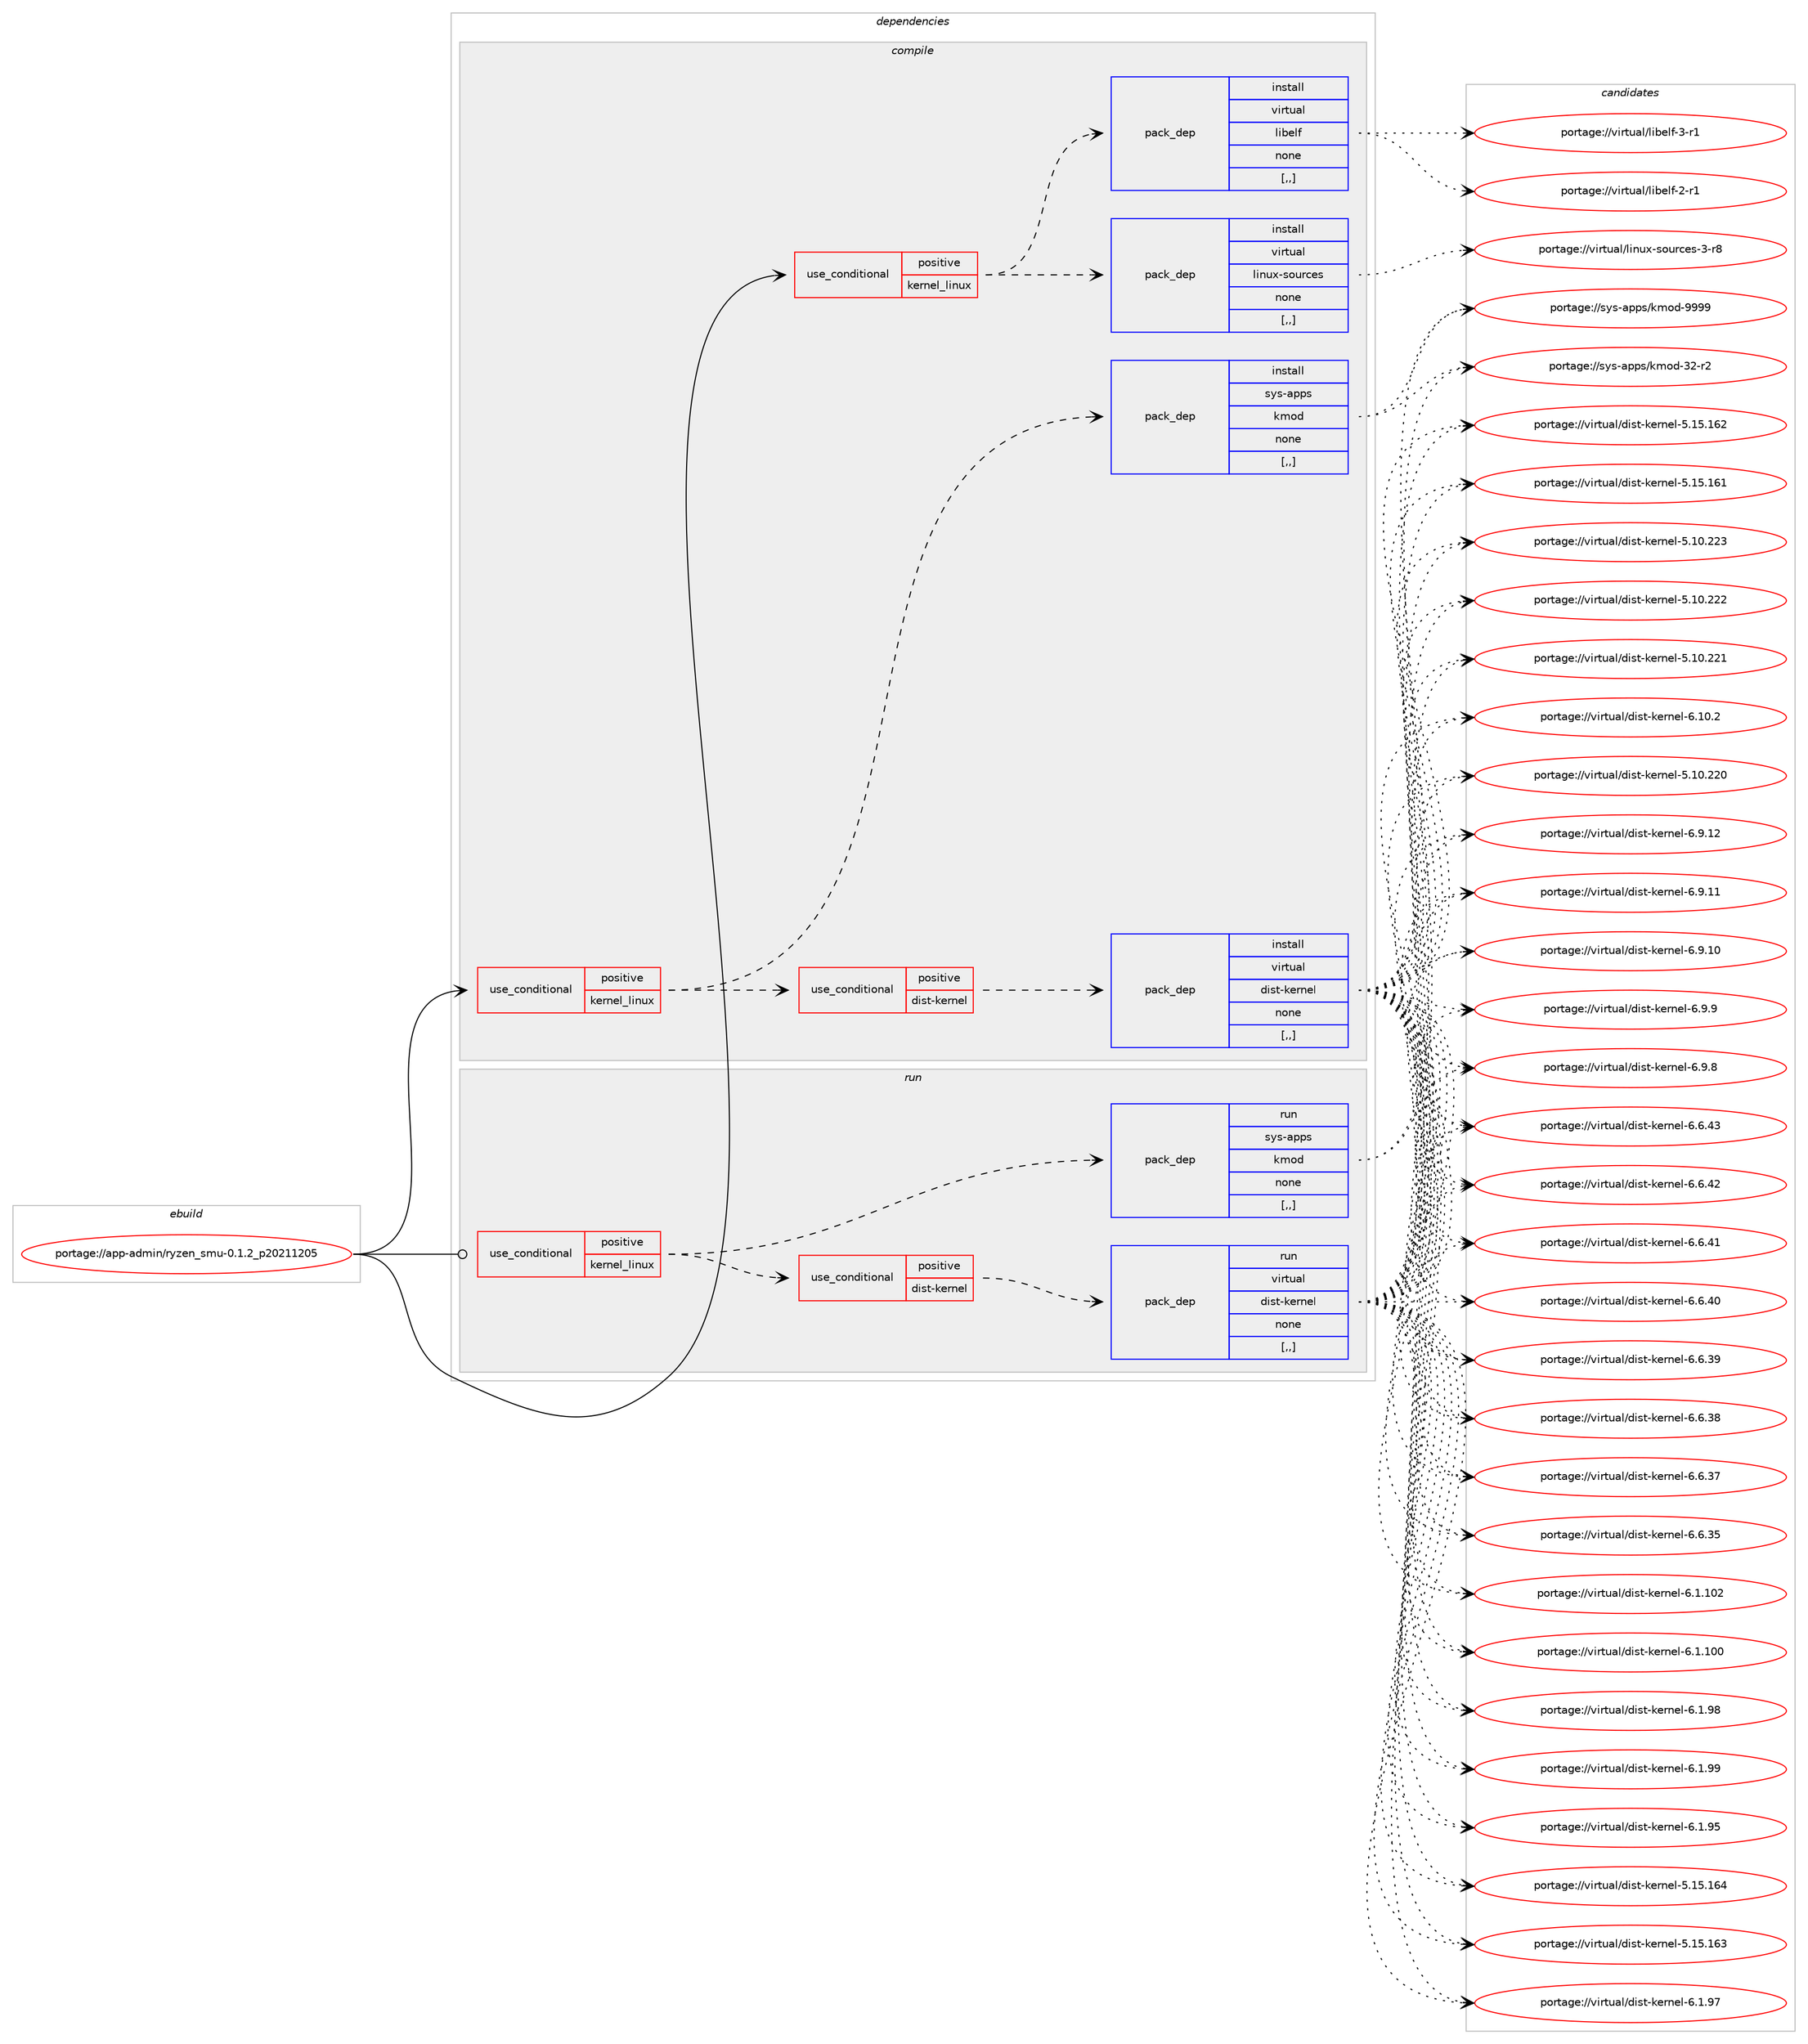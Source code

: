 digraph prolog {

# *************
# Graph options
# *************

newrank=true;
concentrate=true;
compound=true;
graph [rankdir=LR,fontname=Helvetica,fontsize=10,ranksep=1.5];#, ranksep=2.5, nodesep=0.2];
edge  [arrowhead=vee];
node  [fontname=Helvetica,fontsize=10];

# **********
# The ebuild
# **********

subgraph cluster_leftcol {
color=gray;
label=<<i>ebuild</i>>;
id [label="portage://app-admin/ryzen_smu-0.1.2_p20211205", color=red, width=4, href="../app-admin/ryzen_smu-0.1.2_p20211205.svg"];
}

# ****************
# The dependencies
# ****************

subgraph cluster_midcol {
color=gray;
label=<<i>dependencies</i>>;
subgraph cluster_compile {
fillcolor="#eeeeee";
style=filled;
label=<<i>compile</i>>;
subgraph cond1088 {
dependency4535 [label=<<TABLE BORDER="0" CELLBORDER="1" CELLSPACING="0" CELLPADDING="4"><TR><TD ROWSPAN="3" CELLPADDING="10">use_conditional</TD></TR><TR><TD>positive</TD></TR><TR><TD>kernel_linux</TD></TR></TABLE>>, shape=none, color=red];
subgraph pack3427 {
dependency4536 [label=<<TABLE BORDER="0" CELLBORDER="1" CELLSPACING="0" CELLPADDING="4" WIDTH="220"><TR><TD ROWSPAN="6" CELLPADDING="30">pack_dep</TD></TR><TR><TD WIDTH="110">install</TD></TR><TR><TD>sys-apps</TD></TR><TR><TD>kmod</TD></TR><TR><TD>none</TD></TR><TR><TD>[,,]</TD></TR></TABLE>>, shape=none, color=blue];
}
dependency4535:e -> dependency4536:w [weight=20,style="dashed",arrowhead="vee"];
subgraph cond1089 {
dependency4537 [label=<<TABLE BORDER="0" CELLBORDER="1" CELLSPACING="0" CELLPADDING="4"><TR><TD ROWSPAN="3" CELLPADDING="10">use_conditional</TD></TR><TR><TD>positive</TD></TR><TR><TD>dist-kernel</TD></TR></TABLE>>, shape=none, color=red];
subgraph pack3428 {
dependency4538 [label=<<TABLE BORDER="0" CELLBORDER="1" CELLSPACING="0" CELLPADDING="4" WIDTH="220"><TR><TD ROWSPAN="6" CELLPADDING="30">pack_dep</TD></TR><TR><TD WIDTH="110">install</TD></TR><TR><TD>virtual</TD></TR><TR><TD>dist-kernel</TD></TR><TR><TD>none</TD></TR><TR><TD>[,,]</TD></TR></TABLE>>, shape=none, color=blue];
}
dependency4537:e -> dependency4538:w [weight=20,style="dashed",arrowhead="vee"];
}
dependency4535:e -> dependency4537:w [weight=20,style="dashed",arrowhead="vee"];
}
id:e -> dependency4535:w [weight=20,style="solid",arrowhead="vee"];
subgraph cond1090 {
dependency4539 [label=<<TABLE BORDER="0" CELLBORDER="1" CELLSPACING="0" CELLPADDING="4"><TR><TD ROWSPAN="3" CELLPADDING="10">use_conditional</TD></TR><TR><TD>positive</TD></TR><TR><TD>kernel_linux</TD></TR></TABLE>>, shape=none, color=red];
subgraph pack3429 {
dependency4540 [label=<<TABLE BORDER="0" CELLBORDER="1" CELLSPACING="0" CELLPADDING="4" WIDTH="220"><TR><TD ROWSPAN="6" CELLPADDING="30">pack_dep</TD></TR><TR><TD WIDTH="110">install</TD></TR><TR><TD>virtual</TD></TR><TR><TD>linux-sources</TD></TR><TR><TD>none</TD></TR><TR><TD>[,,]</TD></TR></TABLE>>, shape=none, color=blue];
}
dependency4539:e -> dependency4540:w [weight=20,style="dashed",arrowhead="vee"];
subgraph pack3430 {
dependency4541 [label=<<TABLE BORDER="0" CELLBORDER="1" CELLSPACING="0" CELLPADDING="4" WIDTH="220"><TR><TD ROWSPAN="6" CELLPADDING="30">pack_dep</TD></TR><TR><TD WIDTH="110">install</TD></TR><TR><TD>virtual</TD></TR><TR><TD>libelf</TD></TR><TR><TD>none</TD></TR><TR><TD>[,,]</TD></TR></TABLE>>, shape=none, color=blue];
}
dependency4539:e -> dependency4541:w [weight=20,style="dashed",arrowhead="vee"];
}
id:e -> dependency4539:w [weight=20,style="solid",arrowhead="vee"];
}
subgraph cluster_compileandrun {
fillcolor="#eeeeee";
style=filled;
label=<<i>compile and run</i>>;
}
subgraph cluster_run {
fillcolor="#eeeeee";
style=filled;
label=<<i>run</i>>;
subgraph cond1091 {
dependency4542 [label=<<TABLE BORDER="0" CELLBORDER="1" CELLSPACING="0" CELLPADDING="4"><TR><TD ROWSPAN="3" CELLPADDING="10">use_conditional</TD></TR><TR><TD>positive</TD></TR><TR><TD>kernel_linux</TD></TR></TABLE>>, shape=none, color=red];
subgraph pack3431 {
dependency4543 [label=<<TABLE BORDER="0" CELLBORDER="1" CELLSPACING="0" CELLPADDING="4" WIDTH="220"><TR><TD ROWSPAN="6" CELLPADDING="30">pack_dep</TD></TR><TR><TD WIDTH="110">run</TD></TR><TR><TD>sys-apps</TD></TR><TR><TD>kmod</TD></TR><TR><TD>none</TD></TR><TR><TD>[,,]</TD></TR></TABLE>>, shape=none, color=blue];
}
dependency4542:e -> dependency4543:w [weight=20,style="dashed",arrowhead="vee"];
subgraph cond1092 {
dependency4544 [label=<<TABLE BORDER="0" CELLBORDER="1" CELLSPACING="0" CELLPADDING="4"><TR><TD ROWSPAN="3" CELLPADDING="10">use_conditional</TD></TR><TR><TD>positive</TD></TR><TR><TD>dist-kernel</TD></TR></TABLE>>, shape=none, color=red];
subgraph pack3432 {
dependency4545 [label=<<TABLE BORDER="0" CELLBORDER="1" CELLSPACING="0" CELLPADDING="4" WIDTH="220"><TR><TD ROWSPAN="6" CELLPADDING="30">pack_dep</TD></TR><TR><TD WIDTH="110">run</TD></TR><TR><TD>virtual</TD></TR><TR><TD>dist-kernel</TD></TR><TR><TD>none</TD></TR><TR><TD>[,,]</TD></TR></TABLE>>, shape=none, color=blue];
}
dependency4544:e -> dependency4545:w [weight=20,style="dashed",arrowhead="vee"];
}
dependency4542:e -> dependency4544:w [weight=20,style="dashed",arrowhead="vee"];
}
id:e -> dependency4542:w [weight=20,style="solid",arrowhead="odot"];
}
}

# **************
# The candidates
# **************

subgraph cluster_choices {
rank=same;
color=gray;
label=<<i>candidates</i>>;

subgraph choice3427 {
color=black;
nodesep=1;
choice1151211154597112112115471071091111004557575757 [label="portage://sys-apps/kmod-9999", color=red, width=4,href="../sys-apps/kmod-9999.svg"];
choice1151211154597112112115471071091111004551504511450 [label="portage://sys-apps/kmod-32-r2", color=red, width=4,href="../sys-apps/kmod-32-r2.svg"];
dependency4536:e -> choice1151211154597112112115471071091111004557575757:w [style=dotted,weight="100"];
dependency4536:e -> choice1151211154597112112115471071091111004551504511450:w [style=dotted,weight="100"];
}
subgraph choice3428 {
color=black;
nodesep=1;
choice11810511411611797108471001051151164510710111411010110845544649484650 [label="portage://virtual/dist-kernel-6.10.2", color=red, width=4,href="../virtual/dist-kernel-6.10.2.svg"];
choice11810511411611797108471001051151164510710111411010110845544657464950 [label="portage://virtual/dist-kernel-6.9.12", color=red, width=4,href="../virtual/dist-kernel-6.9.12.svg"];
choice11810511411611797108471001051151164510710111411010110845544657464949 [label="portage://virtual/dist-kernel-6.9.11", color=red, width=4,href="../virtual/dist-kernel-6.9.11.svg"];
choice11810511411611797108471001051151164510710111411010110845544657464948 [label="portage://virtual/dist-kernel-6.9.10", color=red, width=4,href="../virtual/dist-kernel-6.9.10.svg"];
choice118105114116117971084710010511511645107101114110101108455446574657 [label="portage://virtual/dist-kernel-6.9.9", color=red, width=4,href="../virtual/dist-kernel-6.9.9.svg"];
choice118105114116117971084710010511511645107101114110101108455446574656 [label="portage://virtual/dist-kernel-6.9.8", color=red, width=4,href="../virtual/dist-kernel-6.9.8.svg"];
choice11810511411611797108471001051151164510710111411010110845544654465251 [label="portage://virtual/dist-kernel-6.6.43", color=red, width=4,href="../virtual/dist-kernel-6.6.43.svg"];
choice11810511411611797108471001051151164510710111411010110845544654465250 [label="portage://virtual/dist-kernel-6.6.42", color=red, width=4,href="../virtual/dist-kernel-6.6.42.svg"];
choice11810511411611797108471001051151164510710111411010110845544654465249 [label="portage://virtual/dist-kernel-6.6.41", color=red, width=4,href="../virtual/dist-kernel-6.6.41.svg"];
choice11810511411611797108471001051151164510710111411010110845544654465248 [label="portage://virtual/dist-kernel-6.6.40", color=red, width=4,href="../virtual/dist-kernel-6.6.40.svg"];
choice11810511411611797108471001051151164510710111411010110845544654465157 [label="portage://virtual/dist-kernel-6.6.39", color=red, width=4,href="../virtual/dist-kernel-6.6.39.svg"];
choice11810511411611797108471001051151164510710111411010110845544654465156 [label="portage://virtual/dist-kernel-6.6.38", color=red, width=4,href="../virtual/dist-kernel-6.6.38.svg"];
choice11810511411611797108471001051151164510710111411010110845544654465155 [label="portage://virtual/dist-kernel-6.6.37", color=red, width=4,href="../virtual/dist-kernel-6.6.37.svg"];
choice11810511411611797108471001051151164510710111411010110845544654465153 [label="portage://virtual/dist-kernel-6.6.35", color=red, width=4,href="../virtual/dist-kernel-6.6.35.svg"];
choice1181051141161179710847100105115116451071011141101011084554464946494850 [label="portage://virtual/dist-kernel-6.1.102", color=red, width=4,href="../virtual/dist-kernel-6.1.102.svg"];
choice1181051141161179710847100105115116451071011141101011084554464946494848 [label="portage://virtual/dist-kernel-6.1.100", color=red, width=4,href="../virtual/dist-kernel-6.1.100.svg"];
choice11810511411611797108471001051151164510710111411010110845544649465757 [label="portage://virtual/dist-kernel-6.1.99", color=red, width=4,href="../virtual/dist-kernel-6.1.99.svg"];
choice11810511411611797108471001051151164510710111411010110845544649465756 [label="portage://virtual/dist-kernel-6.1.98", color=red, width=4,href="../virtual/dist-kernel-6.1.98.svg"];
choice11810511411611797108471001051151164510710111411010110845544649465755 [label="portage://virtual/dist-kernel-6.1.97", color=red, width=4,href="../virtual/dist-kernel-6.1.97.svg"];
choice11810511411611797108471001051151164510710111411010110845544649465753 [label="portage://virtual/dist-kernel-6.1.95", color=red, width=4,href="../virtual/dist-kernel-6.1.95.svg"];
choice118105114116117971084710010511511645107101114110101108455346495346495452 [label="portage://virtual/dist-kernel-5.15.164", color=red, width=4,href="../virtual/dist-kernel-5.15.164.svg"];
choice118105114116117971084710010511511645107101114110101108455346495346495451 [label="portage://virtual/dist-kernel-5.15.163", color=red, width=4,href="../virtual/dist-kernel-5.15.163.svg"];
choice118105114116117971084710010511511645107101114110101108455346495346495450 [label="portage://virtual/dist-kernel-5.15.162", color=red, width=4,href="../virtual/dist-kernel-5.15.162.svg"];
choice118105114116117971084710010511511645107101114110101108455346495346495449 [label="portage://virtual/dist-kernel-5.15.161", color=red, width=4,href="../virtual/dist-kernel-5.15.161.svg"];
choice118105114116117971084710010511511645107101114110101108455346494846505051 [label="portage://virtual/dist-kernel-5.10.223", color=red, width=4,href="../virtual/dist-kernel-5.10.223.svg"];
choice118105114116117971084710010511511645107101114110101108455346494846505050 [label="portage://virtual/dist-kernel-5.10.222", color=red, width=4,href="../virtual/dist-kernel-5.10.222.svg"];
choice118105114116117971084710010511511645107101114110101108455346494846505049 [label="portage://virtual/dist-kernel-5.10.221", color=red, width=4,href="../virtual/dist-kernel-5.10.221.svg"];
choice118105114116117971084710010511511645107101114110101108455346494846505048 [label="portage://virtual/dist-kernel-5.10.220", color=red, width=4,href="../virtual/dist-kernel-5.10.220.svg"];
dependency4538:e -> choice11810511411611797108471001051151164510710111411010110845544649484650:w [style=dotted,weight="100"];
dependency4538:e -> choice11810511411611797108471001051151164510710111411010110845544657464950:w [style=dotted,weight="100"];
dependency4538:e -> choice11810511411611797108471001051151164510710111411010110845544657464949:w [style=dotted,weight="100"];
dependency4538:e -> choice11810511411611797108471001051151164510710111411010110845544657464948:w [style=dotted,weight="100"];
dependency4538:e -> choice118105114116117971084710010511511645107101114110101108455446574657:w [style=dotted,weight="100"];
dependency4538:e -> choice118105114116117971084710010511511645107101114110101108455446574656:w [style=dotted,weight="100"];
dependency4538:e -> choice11810511411611797108471001051151164510710111411010110845544654465251:w [style=dotted,weight="100"];
dependency4538:e -> choice11810511411611797108471001051151164510710111411010110845544654465250:w [style=dotted,weight="100"];
dependency4538:e -> choice11810511411611797108471001051151164510710111411010110845544654465249:w [style=dotted,weight="100"];
dependency4538:e -> choice11810511411611797108471001051151164510710111411010110845544654465248:w [style=dotted,weight="100"];
dependency4538:e -> choice11810511411611797108471001051151164510710111411010110845544654465157:w [style=dotted,weight="100"];
dependency4538:e -> choice11810511411611797108471001051151164510710111411010110845544654465156:w [style=dotted,weight="100"];
dependency4538:e -> choice11810511411611797108471001051151164510710111411010110845544654465155:w [style=dotted,weight="100"];
dependency4538:e -> choice11810511411611797108471001051151164510710111411010110845544654465153:w [style=dotted,weight="100"];
dependency4538:e -> choice1181051141161179710847100105115116451071011141101011084554464946494850:w [style=dotted,weight="100"];
dependency4538:e -> choice1181051141161179710847100105115116451071011141101011084554464946494848:w [style=dotted,weight="100"];
dependency4538:e -> choice11810511411611797108471001051151164510710111411010110845544649465757:w [style=dotted,weight="100"];
dependency4538:e -> choice11810511411611797108471001051151164510710111411010110845544649465756:w [style=dotted,weight="100"];
dependency4538:e -> choice11810511411611797108471001051151164510710111411010110845544649465755:w [style=dotted,weight="100"];
dependency4538:e -> choice11810511411611797108471001051151164510710111411010110845544649465753:w [style=dotted,weight="100"];
dependency4538:e -> choice118105114116117971084710010511511645107101114110101108455346495346495452:w [style=dotted,weight="100"];
dependency4538:e -> choice118105114116117971084710010511511645107101114110101108455346495346495451:w [style=dotted,weight="100"];
dependency4538:e -> choice118105114116117971084710010511511645107101114110101108455346495346495450:w [style=dotted,weight="100"];
dependency4538:e -> choice118105114116117971084710010511511645107101114110101108455346495346495449:w [style=dotted,weight="100"];
dependency4538:e -> choice118105114116117971084710010511511645107101114110101108455346494846505051:w [style=dotted,weight="100"];
dependency4538:e -> choice118105114116117971084710010511511645107101114110101108455346494846505050:w [style=dotted,weight="100"];
dependency4538:e -> choice118105114116117971084710010511511645107101114110101108455346494846505049:w [style=dotted,weight="100"];
dependency4538:e -> choice118105114116117971084710010511511645107101114110101108455346494846505048:w [style=dotted,weight="100"];
}
subgraph choice3429 {
color=black;
nodesep=1;
choice1181051141161179710847108105110117120451151111171149910111545514511456 [label="portage://virtual/linux-sources-3-r8", color=red, width=4,href="../virtual/linux-sources-3-r8.svg"];
dependency4540:e -> choice1181051141161179710847108105110117120451151111171149910111545514511456:w [style=dotted,weight="100"];
}
subgraph choice3430 {
color=black;
nodesep=1;
choice11810511411611797108471081059810110810245514511449 [label="portage://virtual/libelf-3-r1", color=red, width=4,href="../virtual/libelf-3-r1.svg"];
choice11810511411611797108471081059810110810245504511449 [label="portage://virtual/libelf-2-r1", color=red, width=4,href="../virtual/libelf-2-r1.svg"];
dependency4541:e -> choice11810511411611797108471081059810110810245514511449:w [style=dotted,weight="100"];
dependency4541:e -> choice11810511411611797108471081059810110810245504511449:w [style=dotted,weight="100"];
}
subgraph choice3431 {
color=black;
nodesep=1;
choice1151211154597112112115471071091111004557575757 [label="portage://sys-apps/kmod-9999", color=red, width=4,href="../sys-apps/kmod-9999.svg"];
choice1151211154597112112115471071091111004551504511450 [label="portage://sys-apps/kmod-32-r2", color=red, width=4,href="../sys-apps/kmod-32-r2.svg"];
dependency4543:e -> choice1151211154597112112115471071091111004557575757:w [style=dotted,weight="100"];
dependency4543:e -> choice1151211154597112112115471071091111004551504511450:w [style=dotted,weight="100"];
}
subgraph choice3432 {
color=black;
nodesep=1;
choice11810511411611797108471001051151164510710111411010110845544649484650 [label="portage://virtual/dist-kernel-6.10.2", color=red, width=4,href="../virtual/dist-kernel-6.10.2.svg"];
choice11810511411611797108471001051151164510710111411010110845544657464950 [label="portage://virtual/dist-kernel-6.9.12", color=red, width=4,href="../virtual/dist-kernel-6.9.12.svg"];
choice11810511411611797108471001051151164510710111411010110845544657464949 [label="portage://virtual/dist-kernel-6.9.11", color=red, width=4,href="../virtual/dist-kernel-6.9.11.svg"];
choice11810511411611797108471001051151164510710111411010110845544657464948 [label="portage://virtual/dist-kernel-6.9.10", color=red, width=4,href="../virtual/dist-kernel-6.9.10.svg"];
choice118105114116117971084710010511511645107101114110101108455446574657 [label="portage://virtual/dist-kernel-6.9.9", color=red, width=4,href="../virtual/dist-kernel-6.9.9.svg"];
choice118105114116117971084710010511511645107101114110101108455446574656 [label="portage://virtual/dist-kernel-6.9.8", color=red, width=4,href="../virtual/dist-kernel-6.9.8.svg"];
choice11810511411611797108471001051151164510710111411010110845544654465251 [label="portage://virtual/dist-kernel-6.6.43", color=red, width=4,href="../virtual/dist-kernel-6.6.43.svg"];
choice11810511411611797108471001051151164510710111411010110845544654465250 [label="portage://virtual/dist-kernel-6.6.42", color=red, width=4,href="../virtual/dist-kernel-6.6.42.svg"];
choice11810511411611797108471001051151164510710111411010110845544654465249 [label="portage://virtual/dist-kernel-6.6.41", color=red, width=4,href="../virtual/dist-kernel-6.6.41.svg"];
choice11810511411611797108471001051151164510710111411010110845544654465248 [label="portage://virtual/dist-kernel-6.6.40", color=red, width=4,href="../virtual/dist-kernel-6.6.40.svg"];
choice11810511411611797108471001051151164510710111411010110845544654465157 [label="portage://virtual/dist-kernel-6.6.39", color=red, width=4,href="../virtual/dist-kernel-6.6.39.svg"];
choice11810511411611797108471001051151164510710111411010110845544654465156 [label="portage://virtual/dist-kernel-6.6.38", color=red, width=4,href="../virtual/dist-kernel-6.6.38.svg"];
choice11810511411611797108471001051151164510710111411010110845544654465155 [label="portage://virtual/dist-kernel-6.6.37", color=red, width=4,href="../virtual/dist-kernel-6.6.37.svg"];
choice11810511411611797108471001051151164510710111411010110845544654465153 [label="portage://virtual/dist-kernel-6.6.35", color=red, width=4,href="../virtual/dist-kernel-6.6.35.svg"];
choice1181051141161179710847100105115116451071011141101011084554464946494850 [label="portage://virtual/dist-kernel-6.1.102", color=red, width=4,href="../virtual/dist-kernel-6.1.102.svg"];
choice1181051141161179710847100105115116451071011141101011084554464946494848 [label="portage://virtual/dist-kernel-6.1.100", color=red, width=4,href="../virtual/dist-kernel-6.1.100.svg"];
choice11810511411611797108471001051151164510710111411010110845544649465757 [label="portage://virtual/dist-kernel-6.1.99", color=red, width=4,href="../virtual/dist-kernel-6.1.99.svg"];
choice11810511411611797108471001051151164510710111411010110845544649465756 [label="portage://virtual/dist-kernel-6.1.98", color=red, width=4,href="../virtual/dist-kernel-6.1.98.svg"];
choice11810511411611797108471001051151164510710111411010110845544649465755 [label="portage://virtual/dist-kernel-6.1.97", color=red, width=4,href="../virtual/dist-kernel-6.1.97.svg"];
choice11810511411611797108471001051151164510710111411010110845544649465753 [label="portage://virtual/dist-kernel-6.1.95", color=red, width=4,href="../virtual/dist-kernel-6.1.95.svg"];
choice118105114116117971084710010511511645107101114110101108455346495346495452 [label="portage://virtual/dist-kernel-5.15.164", color=red, width=4,href="../virtual/dist-kernel-5.15.164.svg"];
choice118105114116117971084710010511511645107101114110101108455346495346495451 [label="portage://virtual/dist-kernel-5.15.163", color=red, width=4,href="../virtual/dist-kernel-5.15.163.svg"];
choice118105114116117971084710010511511645107101114110101108455346495346495450 [label="portage://virtual/dist-kernel-5.15.162", color=red, width=4,href="../virtual/dist-kernel-5.15.162.svg"];
choice118105114116117971084710010511511645107101114110101108455346495346495449 [label="portage://virtual/dist-kernel-5.15.161", color=red, width=4,href="../virtual/dist-kernel-5.15.161.svg"];
choice118105114116117971084710010511511645107101114110101108455346494846505051 [label="portage://virtual/dist-kernel-5.10.223", color=red, width=4,href="../virtual/dist-kernel-5.10.223.svg"];
choice118105114116117971084710010511511645107101114110101108455346494846505050 [label="portage://virtual/dist-kernel-5.10.222", color=red, width=4,href="../virtual/dist-kernel-5.10.222.svg"];
choice118105114116117971084710010511511645107101114110101108455346494846505049 [label="portage://virtual/dist-kernel-5.10.221", color=red, width=4,href="../virtual/dist-kernel-5.10.221.svg"];
choice118105114116117971084710010511511645107101114110101108455346494846505048 [label="portage://virtual/dist-kernel-5.10.220", color=red, width=4,href="../virtual/dist-kernel-5.10.220.svg"];
dependency4545:e -> choice11810511411611797108471001051151164510710111411010110845544649484650:w [style=dotted,weight="100"];
dependency4545:e -> choice11810511411611797108471001051151164510710111411010110845544657464950:w [style=dotted,weight="100"];
dependency4545:e -> choice11810511411611797108471001051151164510710111411010110845544657464949:w [style=dotted,weight="100"];
dependency4545:e -> choice11810511411611797108471001051151164510710111411010110845544657464948:w [style=dotted,weight="100"];
dependency4545:e -> choice118105114116117971084710010511511645107101114110101108455446574657:w [style=dotted,weight="100"];
dependency4545:e -> choice118105114116117971084710010511511645107101114110101108455446574656:w [style=dotted,weight="100"];
dependency4545:e -> choice11810511411611797108471001051151164510710111411010110845544654465251:w [style=dotted,weight="100"];
dependency4545:e -> choice11810511411611797108471001051151164510710111411010110845544654465250:w [style=dotted,weight="100"];
dependency4545:e -> choice11810511411611797108471001051151164510710111411010110845544654465249:w [style=dotted,weight="100"];
dependency4545:e -> choice11810511411611797108471001051151164510710111411010110845544654465248:w [style=dotted,weight="100"];
dependency4545:e -> choice11810511411611797108471001051151164510710111411010110845544654465157:w [style=dotted,weight="100"];
dependency4545:e -> choice11810511411611797108471001051151164510710111411010110845544654465156:w [style=dotted,weight="100"];
dependency4545:e -> choice11810511411611797108471001051151164510710111411010110845544654465155:w [style=dotted,weight="100"];
dependency4545:e -> choice11810511411611797108471001051151164510710111411010110845544654465153:w [style=dotted,weight="100"];
dependency4545:e -> choice1181051141161179710847100105115116451071011141101011084554464946494850:w [style=dotted,weight="100"];
dependency4545:e -> choice1181051141161179710847100105115116451071011141101011084554464946494848:w [style=dotted,weight="100"];
dependency4545:e -> choice11810511411611797108471001051151164510710111411010110845544649465757:w [style=dotted,weight="100"];
dependency4545:e -> choice11810511411611797108471001051151164510710111411010110845544649465756:w [style=dotted,weight="100"];
dependency4545:e -> choice11810511411611797108471001051151164510710111411010110845544649465755:w [style=dotted,weight="100"];
dependency4545:e -> choice11810511411611797108471001051151164510710111411010110845544649465753:w [style=dotted,weight="100"];
dependency4545:e -> choice118105114116117971084710010511511645107101114110101108455346495346495452:w [style=dotted,weight="100"];
dependency4545:e -> choice118105114116117971084710010511511645107101114110101108455346495346495451:w [style=dotted,weight="100"];
dependency4545:e -> choice118105114116117971084710010511511645107101114110101108455346495346495450:w [style=dotted,weight="100"];
dependency4545:e -> choice118105114116117971084710010511511645107101114110101108455346495346495449:w [style=dotted,weight="100"];
dependency4545:e -> choice118105114116117971084710010511511645107101114110101108455346494846505051:w [style=dotted,weight="100"];
dependency4545:e -> choice118105114116117971084710010511511645107101114110101108455346494846505050:w [style=dotted,weight="100"];
dependency4545:e -> choice118105114116117971084710010511511645107101114110101108455346494846505049:w [style=dotted,weight="100"];
dependency4545:e -> choice118105114116117971084710010511511645107101114110101108455346494846505048:w [style=dotted,weight="100"];
}
}

}
